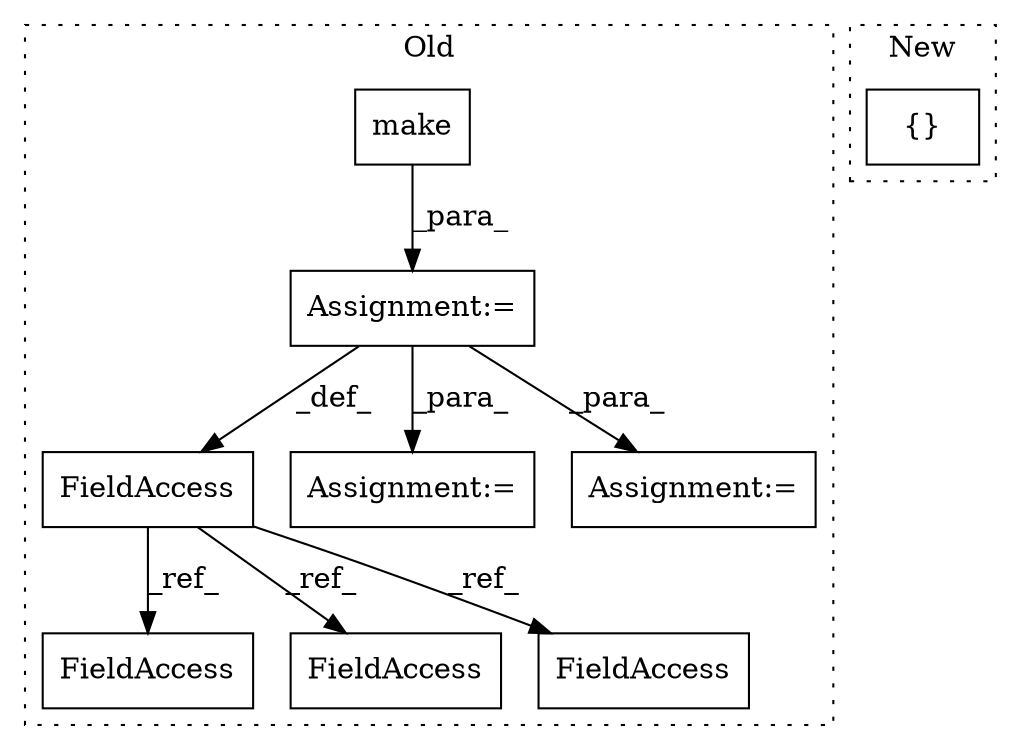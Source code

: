 digraph G {
subgraph cluster0 {
1 [label="make" a="32" s="811,820" l="5,1" shape="box"];
3 [label="FieldAccess" a="22" s="803" l="3" shape="box"];
4 [label="FieldAccess" a="22" s="941" l="3" shape="box"];
5 [label="FieldAccess" a="22" s="920" l="3" shape="box"];
6 [label="FieldAccess" a="22" s="871" l="3" shape="box"];
7 [label="Assignment:=" a="7" s="1021" l="1" shape="box"];
8 [label="Assignment:=" a="7" s="830" l="1" shape="box"];
9 [label="Assignment:=" a="7" s="806" l="1" shape="box"];
label = "Old";
style="dotted";
}
subgraph cluster1 {
2 [label="{}" a="4" s="1012" l="2" shape="box"];
label = "New";
style="dotted";
}
1 -> 9 [label="_para_"];
3 -> 6 [label="_ref_"];
3 -> 5 [label="_ref_"];
3 -> 4 [label="_ref_"];
9 -> 3 [label="_def_"];
9 -> 8 [label="_para_"];
9 -> 7 [label="_para_"];
}
